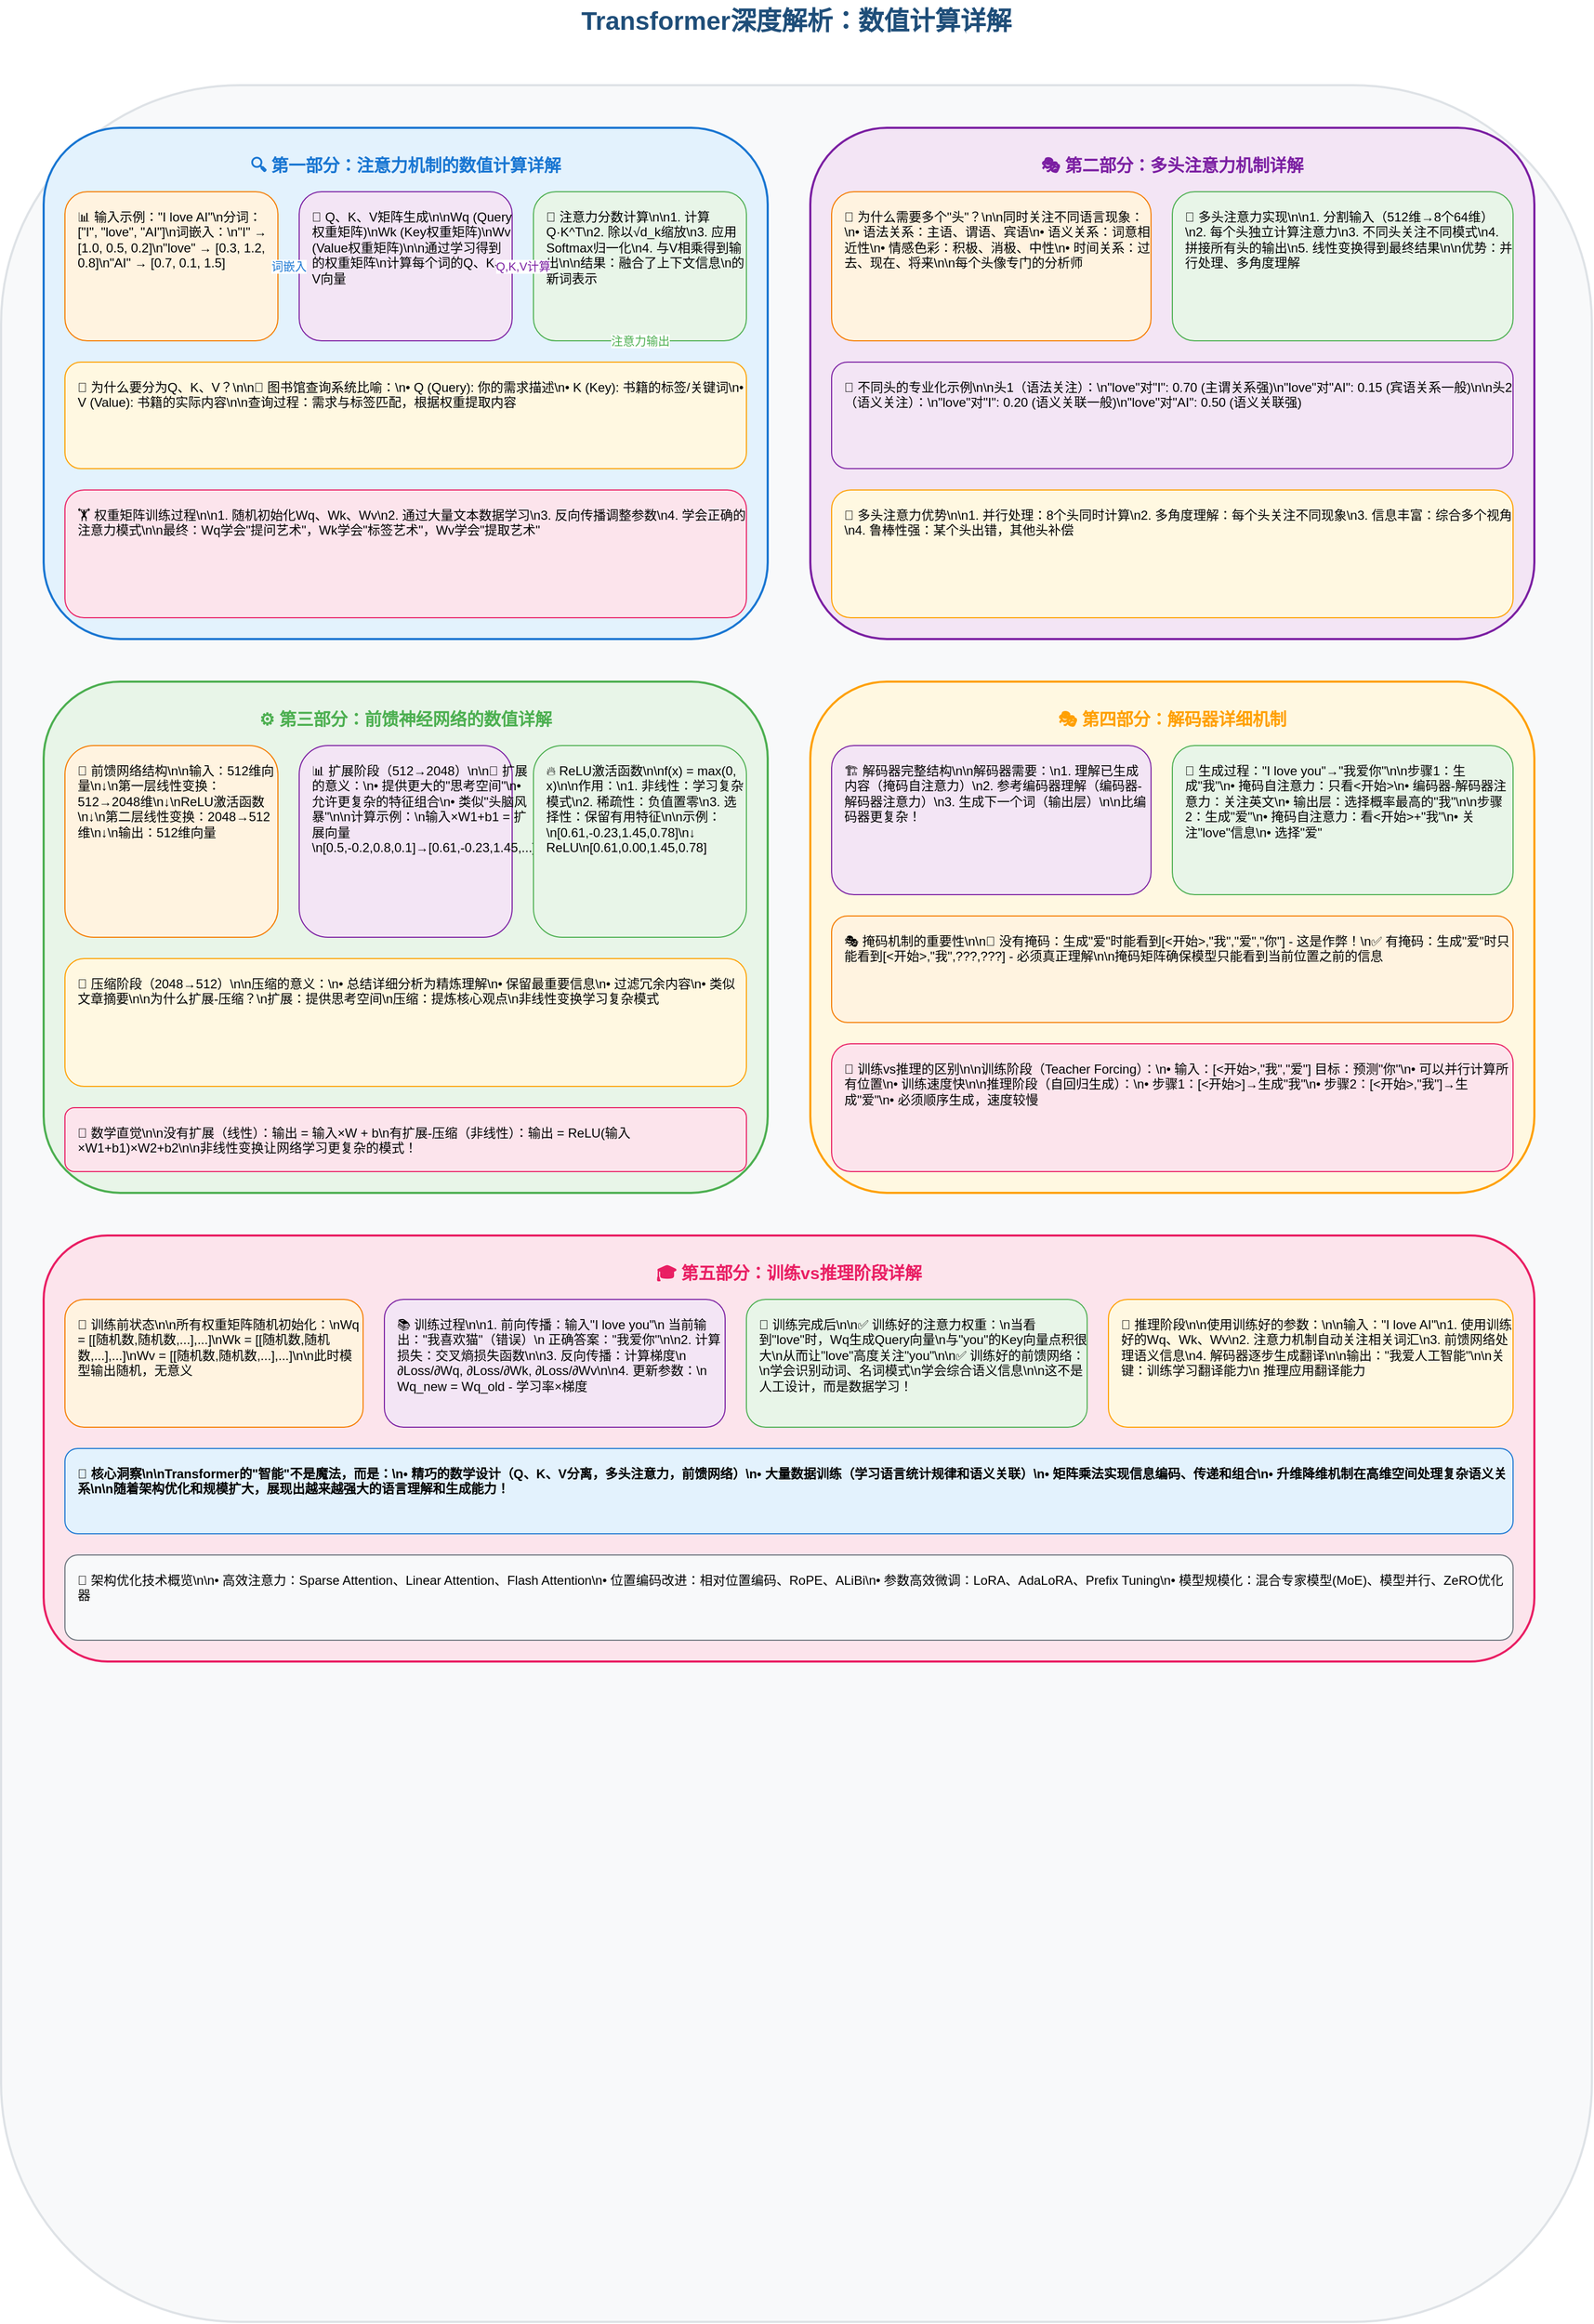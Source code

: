 <mxfile version="22.1.16" type="device">
  <diagram name="Transformer深度解析架构图" id="transformer-deep-analysis">
    <mxGraphModel dx="2074" dy="1196" grid="1" gridSize="10" guides="1" tooltips="1" connect="1" arrows="1" fold="1" page="1" pageScale="1" pageWidth="1654" pageHeight="2339" math="0" shadow="0">
      <root>
        <mxCell id="0" />
        <mxCell id="1" parent="0" />
        
        <!-- 标题 -->
        <mxCell id="title" value="Transformer深度解析：数值计算详解" style="text;html=1;strokeColor=none;fillColor=none;align=center;verticalAlign=middle;whiteSpace=wrap;rounded=0;fontSize=24;fontStyle=1;fontColor=#1f4e79;" vertex="1" parent="1">
          <mxGeometry x="527" y="40" width="600" height="40" as="geometry" />
        </mxCell>
        
        <!-- 主要部分容器 -->
        <mxCell id="main-container" value="" style="rounded=1;whiteSpace=wrap;html=1;fillColor=#f8f9fa;strokeColor=#dee2e6;strokeWidth=2;" vertex="1" parent="1">
          <mxGeometry x="80" y="120" width="1494" height="2100" as="geometry" />
        </mxCell>
        
        <!-- 第一部分：注意力机制 -->
        <mxCell id="attention-section" value="" style="rounded=1;whiteSpace=wrap;html=1;fillColor=#e3f2fd;strokeColor=#1976d2;strokeWidth=2;" vertex="1" parent="1">
          <mxGeometry x="120" y="160" width="680" height="480" as="geometry" />
        </mxCell>
        
        <mxCell id="attention-title" value="🔍 第一部分：注意力机制的数值计算详解" style="text;html=1;strokeColor=none;fillColor=none;align=center;verticalAlign=middle;whiteSpace=wrap;rounded=0;fontSize=16;fontStyle=1;fontColor=#1976d2;" vertex="1" parent="1">
          <mxGeometry x="140" y="180" width="640" height="30" as="geometry" />
        </mxCell>
        
        <!-- 输入示例 -->
        <mxCell id="input-example" value="📊 输入示例：&quot;I love AI&quot;\n分词：[&quot;I&quot;, &quot;love&quot;, &quot;AI&quot;]\n词嵌入：\n&quot;I&quot; → [1.0, 0.5, 0.2]\n&quot;love&quot; → [0.3, 1.2, 0.8]\n&quot;AI&quot; → [0.7, 0.1, 1.5]" style="rounded=1;whiteSpace=wrap;html=1;fillColor=#fff3e0;strokeColor=#f57c00;align=left;verticalAlign=top;spacingLeft=10;spacingTop=10;fontSize=12;" vertex="1" parent="1">
          <mxGeometry x="140" y="220" width="200" height="140" as="geometry" />
        </mxCell>
        
        <!-- QKV矩阵生成 -->
        <mxCell id="qkv-generation" value="🔧 Q、K、V矩阵生成\n\nWq (Query权重矩阵)\nWk (Key权重矩阵)\nWv (Value权重矩阵)\n\n通过学习得到的权重矩阵\n计算每个词的Q、K、V向量" style="rounded=1;whiteSpace=wrap;html=1;fillColor=#f3e5f5;strokeColor=#7b1fa2;align=left;verticalAlign=top;spacingLeft=10;spacingTop=10;fontSize=12;" vertex="1" parent="1">
          <mxGeometry x="360" y="220" width="200" height="140" as="geometry" />
        </mxCell>
        
        <!-- 注意力计算 -->
        <mxCell id="attention-calc" value="🎯 注意力分数计算\n\n1. 计算Q·K^T\n2. 除以√d_k缩放\n3. 应用Softmax归一化\n4. 与V相乘得到输出\n\n结果：融合了上下文信息\n的新词表示" style="rounded=1;whiteSpace=wrap;html=1;fillColor=#e8f5e8;strokeColor=#4caf50;align=left;verticalAlign=top;spacingLeft=10;spacingTop=10;fontSize=12;" vertex="1" parent="1">
          <mxGeometry x="580" y="220" width="200" height="140" as="geometry" />
        </mxCell>
        
        <!-- QKV解释 -->
        <mxCell id="qkv-explanation" value="🤔 为什么要分为Q、K、V？\n\n🏪 图书馆查询系统比喻：\n• Q (Query): 你的需求描述\n• K (Key): 书籍的标签/关键词\n• V (Value): 书籍的实际内容\n\n查询过程：需求与标签匹配，根据权重提取内容" style="rounded=1;whiteSpace=wrap;html=1;fillColor=#fff8e1;strokeColor=#ffa000;align=left;verticalAlign=top;spacingLeft=10;spacingTop=10;fontSize=12;" vertex="1" parent="1">
          <mxGeometry x="140" y="380" width="640" height="100" as="geometry" />
        </mxCell>
        
        <!-- 训练过程 -->
        <mxCell id="training-process" value="🏋️ 权重矩阵训练过程\n\n1. 随机初始化Wq、Wk、Wv\n2. 通过大量文本数据学习\n3. 反向传播调整参数\n4. 学会正确的注意力模式\n\n最终：Wq学会&quot;提问艺术&quot;，Wk学会&quot;标签艺术&quot;，Wv学会&quot;提取艺术&quot;" style="rounded=1;whiteSpace=wrap;html=1;fillColor=#fce4ec;strokeColor=#e91e63;align=left;verticalAlign=top;spacingLeft=10;spacingTop=10;fontSize=12;" vertex="1" parent="1">
          <mxGeometry x="140" y="500" width="640" height="120" as="geometry" />
        </mxCell>
        
        <!-- 第二部分：多头注意力 -->
        <mxCell id="multihead-section" value="" style="rounded=1;whiteSpace=wrap;html=1;fillColor=#f3e5f5;strokeColor=#7b1fa2;strokeWidth=2;" vertex="1" parent="1">
          <mxGeometry x="840" y="160" width="680" height="480" as="geometry" />
        </mxCell>
        
        <mxCell id="multihead-title" value="🎭 第二部分：多头注意力机制详解" style="text;html=1;strokeColor=none;fillColor=none;align=center;verticalAlign=middle;whiteSpace=wrap;rounded=0;fontSize=16;fontStyle=1;fontColor=#7b1fa2;" vertex="1" parent="1">
          <mxGeometry x="860" y="180" width="640" height="30" as="geometry" />
        </mxCell>
        
        <!-- 多头原理 -->
        <mxCell id="multihead-principle" value="🤔 为什么需要多个&quot;头&quot;？\n\n同时关注不同语言现象：\n• 语法关系：主语、谓语、宾语\n• 语义关系：词意相近性\n• 情感色彩：积极、消极、中性\n• 时间关系：过去、现在、将来\n\n每个头像专门的分析师" style="rounded=1;whiteSpace=wrap;html=1;fillColor=#fff3e0;strokeColor=#f57c00;align=left;verticalAlign=top;spacingLeft=10;spacingTop=10;fontSize=12;" vertex="1" parent="1">
          <mxGeometry x="860" y="220" width="300" height="140" as="geometry" />
        </mxCell>
        
        <!-- 多头实现 -->
        <mxCell id="multihead-impl" value="🔧 多头注意力实现\n\n1. 分割输入（512维→8个64维）\n2. 每个头独立计算注意力\n3. 不同头关注不同模式\n4. 拼接所有头的输出\n5. 线性变换得到最终结果\n\n优势：并行处理、多角度理解" style="rounded=1;whiteSpace=wrap;html=1;fillColor=#e8f5e8;strokeColor=#4caf50;align=left;verticalAlign=top;spacingLeft=10;spacingTop=10;fontSize=12;" vertex="1" parent="1">
          <mxGeometry x="1180" y="220" width="320" height="140" as="geometry" />
        </mxCell>
        
        <!-- 头的专业化 -->
        <mxCell id="head-specialization" value="🎯 不同头的专业化示例\n\n头1（语法关注）：\n&quot;love&quot;对&quot;I&quot;: 0.70 (主谓关系强)\n&quot;love&quot;对&quot;AI&quot;: 0.15 (宾语关系一般)\n\n头2（语义关注）：\n&quot;love&quot;对&quot;I&quot;: 0.20 (语义关联一般)\n&quot;love&quot;对&quot;AI&quot;: 0.50 (语义关联强)" style="rounded=1;whiteSpace=wrap;html=1;fillColor=#f3e5f5;strokeColor=#7b1fa2;align=left;verticalAlign=top;spacingLeft=10;spacingTop=10;fontSize=12;" vertex="1" parent="1">
          <mxGeometry x="860" y="380" width="640" height="100" as="geometry" />
        </mxCell>
        
        <!-- 多头优势 -->
        <mxCell id="multihead-advantages" value="🎯 多头注意力优势\n\n1. 并行处理：8个头同时计算\n2. 多角度理解：每个头关注不同现象\n3. 信息丰富：综合多个视角\n4. 鲁棒性强：某个头出错，其他头补偿" style="rounded=1;whiteSpace=wrap;html=1;fillColor=#fff8e1;strokeColor=#ffa000;align=left;verticalAlign=top;spacingLeft=10;spacingTop=10;fontSize=12;" vertex="1" parent="1">
          <mxGeometry x="860" y="500" width="640" height="120" as="geometry" />
        </mxCell>
        
        <!-- 第三部分：前馈神经网络 -->
        <mxCell id="ffn-section" value="" style="rounded=1;whiteSpace=wrap;html=1;fillColor=#e8f5e8;strokeColor=#4caf50;strokeWidth=2;" vertex="1" parent="1">
          <mxGeometry x="120" y="680" width="680" height="480" as="geometry" />
        </mxCell>
        
        <mxCell id="ffn-title" value="⚙️ 第三部分：前馈神经网络的数值详解" style="text;html=1;strokeColor=none;fillColor=none;align=center;verticalAlign=middle;whiteSpace=wrap;rounded=0;fontSize=16;fontStyle=1;fontColor=#4caf50;" vertex="1" parent="1">
          <mxGeometry x="140" y="700" width="640" height="30" as="geometry" />
        </mxCell>
        
        <!-- FFN结构 -->
        <mxCell id="ffn-structure" value="🔧 前馈网络结构\n\n输入：512维向量\n↓\n第一层线性变换：512→2048维\n↓\nReLU激活函数\n↓\n第二层线性变换：2048→512维\n↓\n输出：512维向量" style="rounded=1;whiteSpace=wrap;html=1;fillColor=#fff3e0;strokeColor=#f57c00;align=left;verticalAlign=top;spacingLeft=10;spacingTop=10;fontSize=12;" vertex="1" parent="1">
          <mxGeometry x="140" y="740" width="200" height="180" as="geometry" />
        </mxCell>
        
        <!-- 扩展阶段 -->
        <mxCell id="expansion-stage" value="📊 扩展阶段（512→2048）\n\n🎯 扩展的意义：\n• 提供更大的&quot;思考空间&quot;\n• 允许更复杂的特征组合\n• 类似&quot;头脑风暴&quot;\n\n计算示例：\n输入×W1+b1 = 扩展向量\n[0.5,-0.2,0.8,0.1]→[0.61,-0.23,1.45,...]" style="rounded=1;whiteSpace=wrap;html=1;fillColor=#f3e5f5;strokeColor=#7b1fa2;align=left;verticalAlign=top;spacingLeft=10;spacingTop=10;fontSize=12;" vertex="1" parent="1">
          <mxGeometry x="360" y="740" width="200" height="180" as="geometry" />
        </mxCell>
        
        <!-- ReLU激活 -->
        <mxCell id="relu-activation" value="🔥 ReLU激活函数\n\nf(x) = max(0, x)\n\n作用：\n1. 非线性：学习复杂模式\n2. 稀疏性：负值置零\n3. 选择性：保留有用特征\n\n示例：\n[0.61,-0.23,1.45,0.78]\n↓ ReLU\n[0.61,0.00,1.45,0.78]" style="rounded=1;whiteSpace=wrap;html=1;fillColor=#e8f5e8;strokeColor=#4caf50;align=left;verticalAlign=top;spacingLeft=10;spacingTop=10;fontSize=12;" vertex="1" parent="1">
          <mxGeometry x="580" y="740" width="200" height="180" as="geometry" />
        </mxCell>
        
        <!-- 压缩阶段 -->
        <mxCell id="compression-stage" value="🎯 压缩阶段（2048→512）\n\n压缩的意义：\n• 总结详细分析为精炼理解\n• 保留最重要信息\n• 过滤冗余内容\n• 类似文章摘要\n\n为什么扩展-压缩？\n扩展：提供思考空间\n压缩：提炼核心观点\n非线性变换学习复杂模式" style="rounded=1;whiteSpace=wrap;html=1;fillColor=#fff8e1;strokeColor=#ffa000;align=left;verticalAlign=top;spacingLeft=10;spacingTop=10;fontSize=12;" vertex="1" parent="1">
          <mxGeometry x="140" y="940" width="640" height="120" as="geometry" />
        </mxCell>
        
        <!-- 数学直觉 -->
        <mxCell id="math-intuition" value="🤔 数学直觉\n\n没有扩展（线性）：输出 = 输入×W + b\n有扩展-压缩（非线性）：输出 = ReLU(输入×W1+b1)×W2+b2\n\n非线性变换让网络学习更复杂的模式！" style="rounded=1;whiteSpace=wrap;html=1;fillColor=#fce4ec;strokeColor=#e91e63;align=left;verticalAlign=top;spacingLeft=10;spacingTop=10;fontSize=12;" vertex="1" parent="1">
          <mxGeometry x="140" y="1080" width="640" height="60" as="geometry" />
        </mxCell>
        
        <!-- 第四部分：解码器机制 -->
        <mxCell id="decoder-section" value="" style="rounded=1;whiteSpace=wrap;html=1;fillColor=#fff8e1;strokeColor=#ffa000;strokeWidth=2;" vertex="1" parent="1">
          <mxGeometry x="840" y="680" width="680" height="480" as="geometry" />
        </mxCell>
        
        <mxCell id="decoder-title" value="🎭 第四部分：解码器详细机制" style="text;html=1;strokeColor=none;fillColor=none;align=center;verticalAlign=middle;whiteSpace=wrap;rounded=0;fontSize=16;fontStyle=1;fontColor=#ffa000;" vertex="1" parent="1">
          <mxGeometry x="860" y="700" width="640" height="30" as="geometry" />
        </mxCell>
        
        <!-- 解码器结构 -->
        <mxCell id="decoder-structure" value="🏗️ 解码器完整结构\n\n解码器需要：\n1. 理解已生成内容（掩码自注意力）\n2. 参考编码器理解（编码器-解码器注意力）\n3. 生成下一个词（输出层）\n\n比编码器更复杂！" style="rounded=1;whiteSpace=wrap;html=1;fillColor=#f3e5f5;strokeColor=#7b1fa2;align=left;verticalAlign=top;spacingLeft=10;spacingTop=10;fontSize=12;" vertex="1" parent="1">
          <mxGeometry x="860" y="740" width="300" height="140" as="geometry" />
        </mxCell>
        
        <!-- 生成过程 -->
        <mxCell id="generation-process" value="🎯 生成过程：&quot;I love you&quot;→&quot;我爱你&quot;\n\n步骤1：生成&quot;我&quot;\n• 掩码自注意力：只看&lt;开始&gt;\n• 编码器-解码器注意力：关注英文\n• 输出层：选择概率最高的&quot;我&quot;\n\n步骤2：生成&quot;爱&quot;\n• 掩码自注意力：看&lt;开始&gt;+&quot;我&quot;\n• 关注&quot;love&quot;信息\n• 选择&quot;爱&quot;" style="rounded=1;whiteSpace=wrap;html=1;fillColor=#e8f5e8;strokeColor=#4caf50;align=left;verticalAlign=top;spacingLeft=10;spacingTop=10;fontSize=12;" vertex="1" parent="1">
          <mxGeometry x="1180" y="740" width="320" height="140" as="geometry" />
        </mxCell>
        
        <!-- 掩码机制 -->
        <mxCell id="mask-mechanism" value="🎭 掩码机制的重要性\n\n🚫 没有掩码：生成&quot;爱&quot;时能看到[&lt;开始&gt;,&quot;我&quot;,&quot;爱&quot;,&quot;你&quot;] - 这是作弊！\n✅ 有掩码：生成&quot;爱&quot;时只能看到[&lt;开始&gt;,&quot;我&quot;,???,???] - 必须真正理解\n\n掩码矩阵确保模型只能看到当前位置之前的信息" style="rounded=1;whiteSpace=wrap;html=1;fillColor=#fff3e0;strokeColor=#f57c00;align=left;verticalAlign=top;spacingLeft=10;spacingTop=10;fontSize=12;" vertex="1" parent="1">
          <mxGeometry x="860" y="900" width="640" height="100" as="geometry" />
        </mxCell>
        
        <!-- 训练vs推理 -->
        <mxCell id="train-vs-inference" value="🔄 训练vs推理的区别\n\n训练阶段（Teacher Forcing）：\n• 输入：[&lt;开始&gt;,&quot;我&quot;,&quot;爱&quot;] 目标：预测&quot;你&quot;\n• 可以并行计算所有位置\n• 训练速度快\n\n推理阶段（自回归生成）：\n• 步骤1：[&lt;开始&gt;]→生成&quot;我&quot;\n• 步骤2：[&lt;开始&gt;,&quot;我&quot;]→生成&quot;爱&quot;\n• 必须顺序生成，速度较慢" style="rounded=1;whiteSpace=wrap;html=1;fillColor=#fce4ec;strokeColor=#e91e63;align=left;verticalAlign=top;spacingLeft=10;spacingTop=10;fontSize=12;" vertex="1" parent="1">
          <mxGeometry x="860" y="1020" width="640" height="120" as="geometry" />
        </mxCell>
        
        <!-- 第五部分：训练过程 -->
        <mxCell id="training-section" value="" style="rounded=1;whiteSpace=wrap;html=1;fillColor=#fce4ec;strokeColor=#e91e63;strokeWidth=2;" vertex="1" parent="1">
          <mxGeometry x="120" y="1200" width="1400" height="400" as="geometry" />
        </mxCell>
        
        <mxCell id="training-title" value="🎓 第五部分：训练vs推理阶段详解" style="text;html=1;strokeColor=none;fillColor=none;align=center;verticalAlign=middle;whiteSpace=wrap;rounded=0;fontSize=16;fontStyle=1;fontColor=#e91e63;" vertex="1" parent="1">
          <mxGeometry x="140" y="1220" width="1360" height="30" as="geometry" />
        </mxCell>
        
        <!-- 训练前状态 -->
        <mxCell id="before-training" value="🔧 训练前状态\n\n所有权重矩阵随机初始化：\nWq = [[随机数,随机数,...],...]\nWk = [[随机数,随机数,...],...]\nWv = [[随机数,随机数,...],...]\n\n此时模型输出随机，无意义" style="rounded=1;whiteSpace=wrap;html=1;fillColor=#fff3e0;strokeColor=#f57c00;align=left;verticalAlign=top;spacingLeft=10;spacingTop=10;fontSize=12;" vertex="1" parent="1">
          <mxGeometry x="140" y="1260" width="280" height="120" as="geometry" />
        </mxCell>
        
        <!-- 训练过程 -->
        <mxCell id="training-steps" value="📚 训练过程\n\n1. 前向传播：输入&quot;I love you&quot;\n   当前输出：&quot;我喜欢猫&quot;（错误）\n   正确答案：&quot;我爱你&quot;\n\n2. 计算损失：交叉熵损失函数\n\n3. 反向传播：计算梯度\n   ∂Loss/∂Wq, ∂Loss/∂Wk, ∂Loss/∂Wv\n\n4. 更新参数：\n   Wq_new = Wq_old - 学习率×梯度" style="rounded=1;whiteSpace=wrap;html=1;fillColor=#f3e5f5;strokeColor=#7b1fa2;align=left;verticalAlign=top;spacingLeft=10;spacingTop=10;fontSize=12;" vertex="1" parent="1">
          <mxGeometry x="440" y="1260" width="320" height="120" as="geometry" />
        </mxCell>
        
        <!-- 训练完成后 -->
        <mxCell id="after-training" value="🎯 训练完成后\n\n✅ 训练好的注意力权重：\n当看到&quot;love&quot;时，Wq生成Query向量\n与&quot;you&quot;的Key向量点积很大\n从而让&quot;love&quot;高度关注&quot;you&quot;\n\n✅ 训练好的前馈网络：\n学会识别动词、名词模式\n学会综合语义信息\n\n这不是人工设计，而是数据学习！" style="rounded=1;whiteSpace=wrap;html=1;fillColor=#e8f5e8;strokeColor=#4caf50;align=left;verticalAlign=top;spacingLeft=10;spacingTop=10;fontSize=12;" vertex="1" parent="1">
          <mxGeometry x="780" y="1260" width="320" height="120" as="geometry" />
        </mxCell>
        
        <!-- 推理阶段 -->
        <mxCell id="inference-stage" value="🔄 推理阶段\n\n使用训练好的参数：\n\n输入：&quot;I love AI&quot;\n1. 使用训练好的Wq、Wk、Wv\n2. 注意力机制自动关注相关词汇\n3. 前馈网络处理语义信息\n4. 解码器逐步生成翻译\n\n输出：&quot;我爱人工智能&quot;\n\n关键：训练学习翻译能力\n      推理应用翻译能力" style="rounded=1;whiteSpace=wrap;html=1;fillColor=#fff8e1;strokeColor=#ffa000;align=left;verticalAlign=top;spacingLeft=10;spacingTop=10;fontSize=12;" vertex="1" parent="1">
          <mxGeometry x="1120" y="1260" width="380" height="120" as="geometry" />
        </mxCell>
        
        <!-- 核心洞察 -->
        <mxCell id="core-insights" value="🔑 核心洞察\n\nTransformer的&quot;智能&quot;不是魔法，而是：\n• 精巧的数学设计（Q、K、V分离，多头注意力，前馈网络）\n• 大量数据训练（学习语言统计规律和语义关联）\n• 矩阵乘法实现信息编码、传递和组合\n• 升维降维机制在高维空间处理复杂语义关系\n\n随着架构优化和规模扩大，展现出越来越强大的语言理解和生成能力！" style="rounded=1;whiteSpace=wrap;html=1;fillColor=#e3f2fd;strokeColor=#1976d2;align=left;verticalAlign=top;spacingLeft=10;spacingTop=10;fontSize=12;fontStyle=1;" vertex="1" parent="1">
          <mxGeometry x="140" y="1400" width="1360" height="80" as="geometry" />
        </mxCell>
        
        <!-- 优化技术概览 -->
        <mxCell id="optimization-overview" value="🚀 架构优化技术概览\n\n• 高效注意力：Sparse Attention、Linear Attention、Flash Attention\n• 位置编码改进：相对位置编码、RoPE、ALiBi\n• 参数高效微调：LoRA、AdaLoRA、Prefix Tuning\n• 模型规模化：混合专家模型(MoE)、模型并行、ZeRO优化器" style="rounded=1;whiteSpace=wrap;html=1;fillColor=#f8f9fa;strokeColor=#6c757d;align=left;verticalAlign=top;spacingLeft=10;spacingTop=10;fontSize=12;" vertex="1" parent="1">
          <mxGeometry x="140" y="1500" width="1360" height="80" as="geometry" />
        </mxCell>
        
        <!-- 连接线 -->
        <mxCell id="arrow1" value="" style="endArrow=classic;html=1;rounded=0;strokeColor=#666666;strokeWidth=2;" edge="1" parent="1">
          <mxGeometry width="50" height="50" relative="1" as="geometry">
            <mxPoint x="350" y="280" as="sourcePoint" />
            <mxPoint x="350" y="280" as="targetPoint" />
          </mxGeometry>
        </mxCell>
        
        <mxCell id="arrow2" value="" style="endArrow=classic;html=1;rounded=0;strokeColor=#666666;strokeWidth=2;" edge="1" parent="1">
          <mxGeometry width="50" height="50" relative="1" as="geometry">
            <mxPoint x="570" y="280" as="sourcePoint" />
            <mxPoint x="570" y="280" as="targetPoint" />
          </mxGeometry>
        </mxCell>
        
        <!-- 数据流箭头 -->
        <mxCell id="data-flow1" value="词嵌入" style="endArrow=classic;html=1;rounded=0;strokeColor=#1976d2;strokeWidth=2;fontColor=#1976d2;" edge="1" parent="1">
          <mxGeometry width="50" height="50" relative="1" as="geometry">
            <mxPoint x="350" y="290" as="sourcePoint" />
            <mxPoint x="350" y="290" as="targetPoint" />
          </mxGeometry>
        </mxCell>
        
        <mxCell id="data-flow2" value="Q,K,V计算" style="endArrow=classic;html=1;rounded=0;strokeColor=#7b1fa2;strokeWidth=2;fontColor=#7b1fa2;" edge="1" parent="1">
          <mxGeometry width="50" height="50" relative="1" as="geometry">
            <mxPoint x="570" y="290" as="sourcePoint" />
            <mxPoint x="570" y="290" as="targetPoint" />
          </mxGeometry>
        </mxCell>
        
        <mxCell id="data-flow3" value="注意力输出" style="endArrow=classic;html=1;rounded=0;strokeColor=#4caf50;strokeWidth=2;fontColor=#4caf50;" edge="1" parent="1">
          <mxGeometry width="50" height="50" relative="1" as="geometry">
            <mxPoint x="680" y="360" as="sourcePoint" />
            <mxPoint x="680" y="360" as="targetPoint" />
          </mxGeometry>
        </mxCell>
        
      </root>
    </mxGraphModel>
  </diagram>
</mxfile>